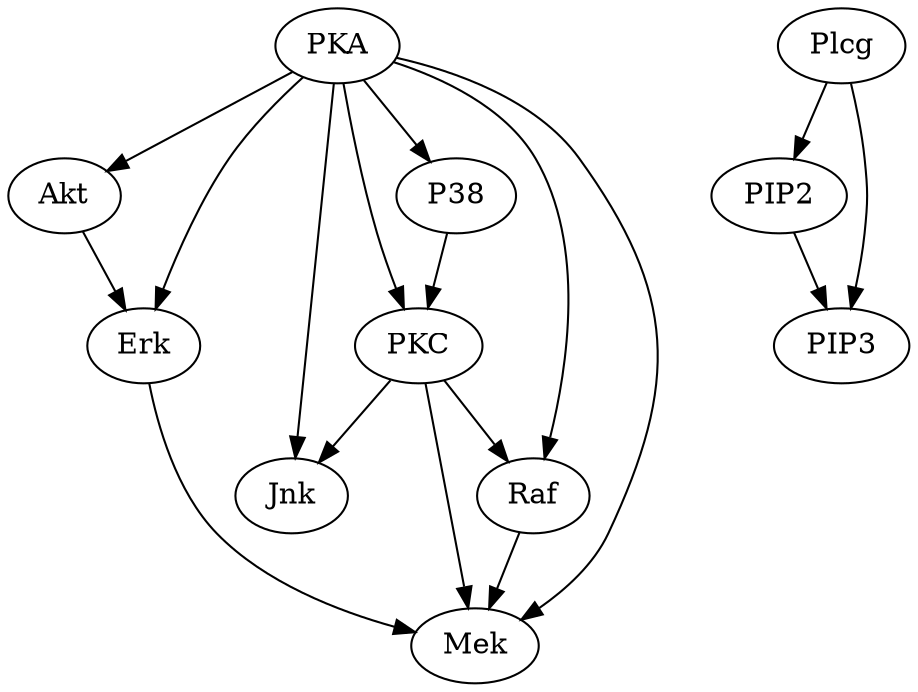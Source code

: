 digraph G {
    "Akt" -> "Erk";
    "PKA" -> "Erk";
    "PIP2" -> "PIP3";
    "Plcg" -> "PIP3";
    "PKA" -> "Jnk";
    "PKC" -> "Jnk";
    "P38" -> "PKC";
    "PKA" -> "PKC";
    "PKA" -> "Akt";
    "PKA" -> "P38";
    "Plcg" -> "PIP2";
    "PKA" -> "Raf";
    "PKC" -> "Raf";
    "Erk" -> "Mek";
    "PKA" -> "Mek";
    "PKC" -> "Mek";
    "Raf" -> "Mek";
}

